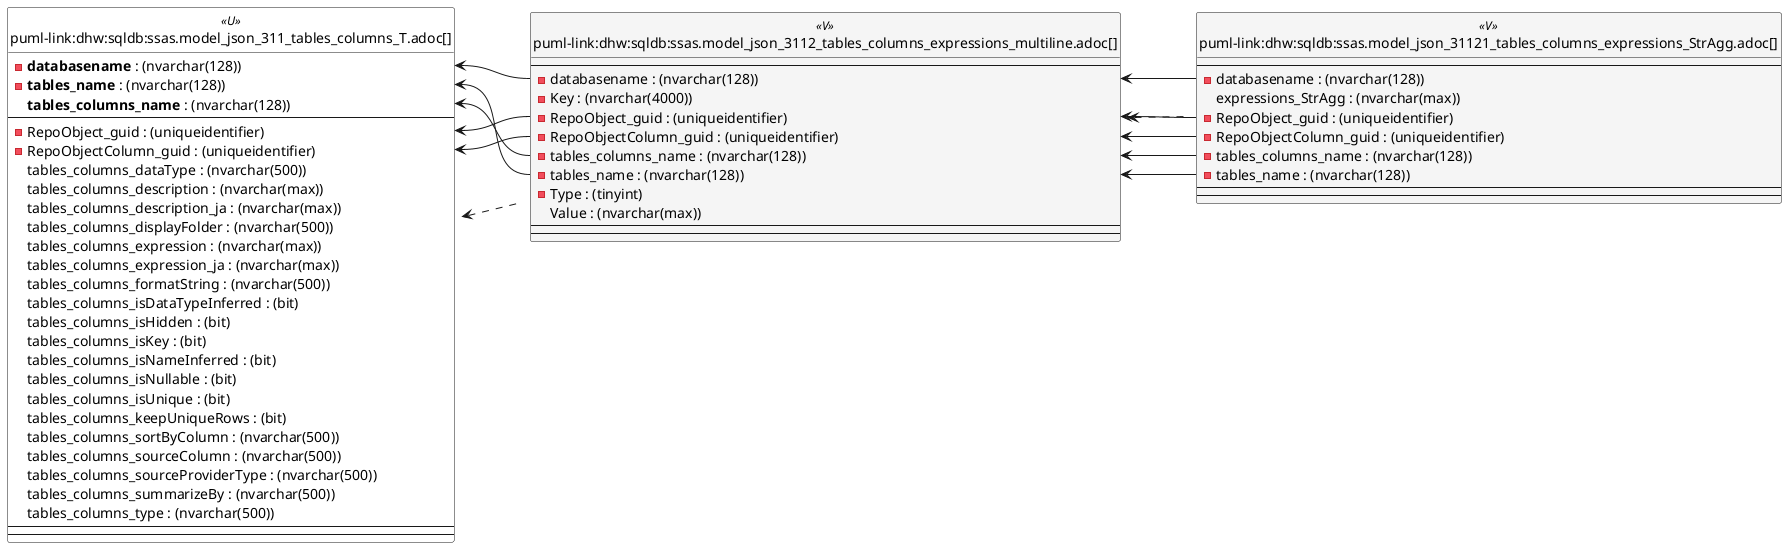 @startuml
left to right direction
'top to bottom direction
hide circle
'avoide "." issues:
set namespaceSeparator none


skinparam class {
  BackgroundColor White
  BackgroundColor<<FN>> Yellow
  BackgroundColor<<FS>> Yellow
  BackgroundColor<<FT>> LightGray
  BackgroundColor<<IF>> Yellow
  BackgroundColor<<IS>> Yellow
  BackgroundColor<<P>> Aqua
  BackgroundColor<<PC>> Aqua
  BackgroundColor<<SN>> Yellow
  BackgroundColor<<SO>> SlateBlue
  BackgroundColor<<TF>> LightGray
  BackgroundColor<<TR>> Tomato
  BackgroundColor<<U>> White
  BackgroundColor<<V>> WhiteSmoke
  BackgroundColor<<X>> Aqua
  BackgroundColor<<external>> AliceBlue
}


entity "puml-link:dhw:sqldb:ssas.model_json_311_tables_columns_T.adoc[]" as ssas.model_json_311_tables_columns_T << U >> {
  - **databasename** : (nvarchar(128))
  - **tables_name** : (nvarchar(128))
  **tables_columns_name** : (nvarchar(128))
  --
  - RepoObject_guid : (uniqueidentifier)
  - RepoObjectColumn_guid : (uniqueidentifier)
  tables_columns_dataType : (nvarchar(500))
  tables_columns_description : (nvarchar(max))
  tables_columns_description_ja : (nvarchar(max))
  tables_columns_displayFolder : (nvarchar(500))
  tables_columns_expression : (nvarchar(max))
  tables_columns_expression_ja : (nvarchar(max))
  tables_columns_formatString : (nvarchar(500))
  tables_columns_isDataTypeInferred : (bit)
  tables_columns_isHidden : (bit)
  tables_columns_isKey : (bit)
  tables_columns_isNameInferred : (bit)
  tables_columns_isNullable : (bit)
  tables_columns_isUnique : (bit)
  tables_columns_keepUniqueRows : (bit)
  tables_columns_sortByColumn : (nvarchar(500))
  tables_columns_sourceColumn : (nvarchar(500))
  tables_columns_sourceProviderType : (nvarchar(500))
  tables_columns_summarizeBy : (nvarchar(500))
  tables_columns_type : (nvarchar(500))
  --
  --
}

entity "puml-link:dhw:sqldb:ssas.model_json_3112_tables_columns_expressions_multiline.adoc[]" as ssas.model_json_3112_tables_columns_expressions_multiline << V >> {
  --
  - databasename : (nvarchar(128))
  - Key : (nvarchar(4000))
  - RepoObject_guid : (uniqueidentifier)
  - RepoObjectColumn_guid : (uniqueidentifier)
  - tables_columns_name : (nvarchar(128))
  - tables_name : (nvarchar(128))
  - Type : (tinyint)
  Value : (nvarchar(max))
  --
  --
}

entity "puml-link:dhw:sqldb:ssas.model_json_31121_tables_columns_expressions_StrAgg.adoc[]" as ssas.model_json_31121_tables_columns_expressions_StrAgg << V >> {
  --
  - databasename : (nvarchar(128))
  expressions_StrAgg : (nvarchar(max))
  - RepoObject_guid : (uniqueidentifier)
  - RepoObjectColumn_guid : (uniqueidentifier)
  - tables_columns_name : (nvarchar(128))
  - tables_name : (nvarchar(128))
  --
  --
}

ssas.model_json_311_tables_columns_T <.. ssas.model_json_3112_tables_columns_expressions_multiline
ssas.model_json_3112_tables_columns_expressions_multiline <.. ssas.model_json_31121_tables_columns_expressions_StrAgg
"ssas.model_json_311_tables_columns_T::databasename" <-- "ssas.model_json_3112_tables_columns_expressions_multiline::databasename"
"ssas.model_json_311_tables_columns_T::RepoObject_guid" <-- "ssas.model_json_3112_tables_columns_expressions_multiline::RepoObject_guid"
"ssas.model_json_311_tables_columns_T::RepoObjectColumn_guid" <-- "ssas.model_json_3112_tables_columns_expressions_multiline::RepoObjectColumn_guid"
"ssas.model_json_311_tables_columns_T::tables_columns_name" <-- "ssas.model_json_3112_tables_columns_expressions_multiline::tables_columns_name"
"ssas.model_json_311_tables_columns_T::tables_name" <-- "ssas.model_json_3112_tables_columns_expressions_multiline::tables_name"
"ssas.model_json_3112_tables_columns_expressions_multiline::databasename" <-- "ssas.model_json_31121_tables_columns_expressions_StrAgg::databasename"
"ssas.model_json_3112_tables_columns_expressions_multiline::RepoObject_guid" <-- "ssas.model_json_31121_tables_columns_expressions_StrAgg::RepoObject_guid"
"ssas.model_json_3112_tables_columns_expressions_multiline::RepoObjectColumn_guid" <-- "ssas.model_json_31121_tables_columns_expressions_StrAgg::RepoObjectColumn_guid"
"ssas.model_json_3112_tables_columns_expressions_multiline::tables_columns_name" <-- "ssas.model_json_31121_tables_columns_expressions_StrAgg::tables_columns_name"
"ssas.model_json_3112_tables_columns_expressions_multiline::tables_name" <-- "ssas.model_json_31121_tables_columns_expressions_StrAgg::tables_name"
@enduml

